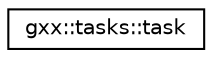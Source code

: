 digraph "Graphical Class Hierarchy"
{
  edge [fontname="Helvetica",fontsize="10",labelfontname="Helvetica",labelfontsize="10"];
  node [fontname="Helvetica",fontsize="10",shape=record];
  rankdir="LR";
  Node1 [label="gxx::tasks::task",height=0.2,width=0.4,color="black", fillcolor="white", style="filled",URL="$classgxx_1_1tasks_1_1task.html"];
}
